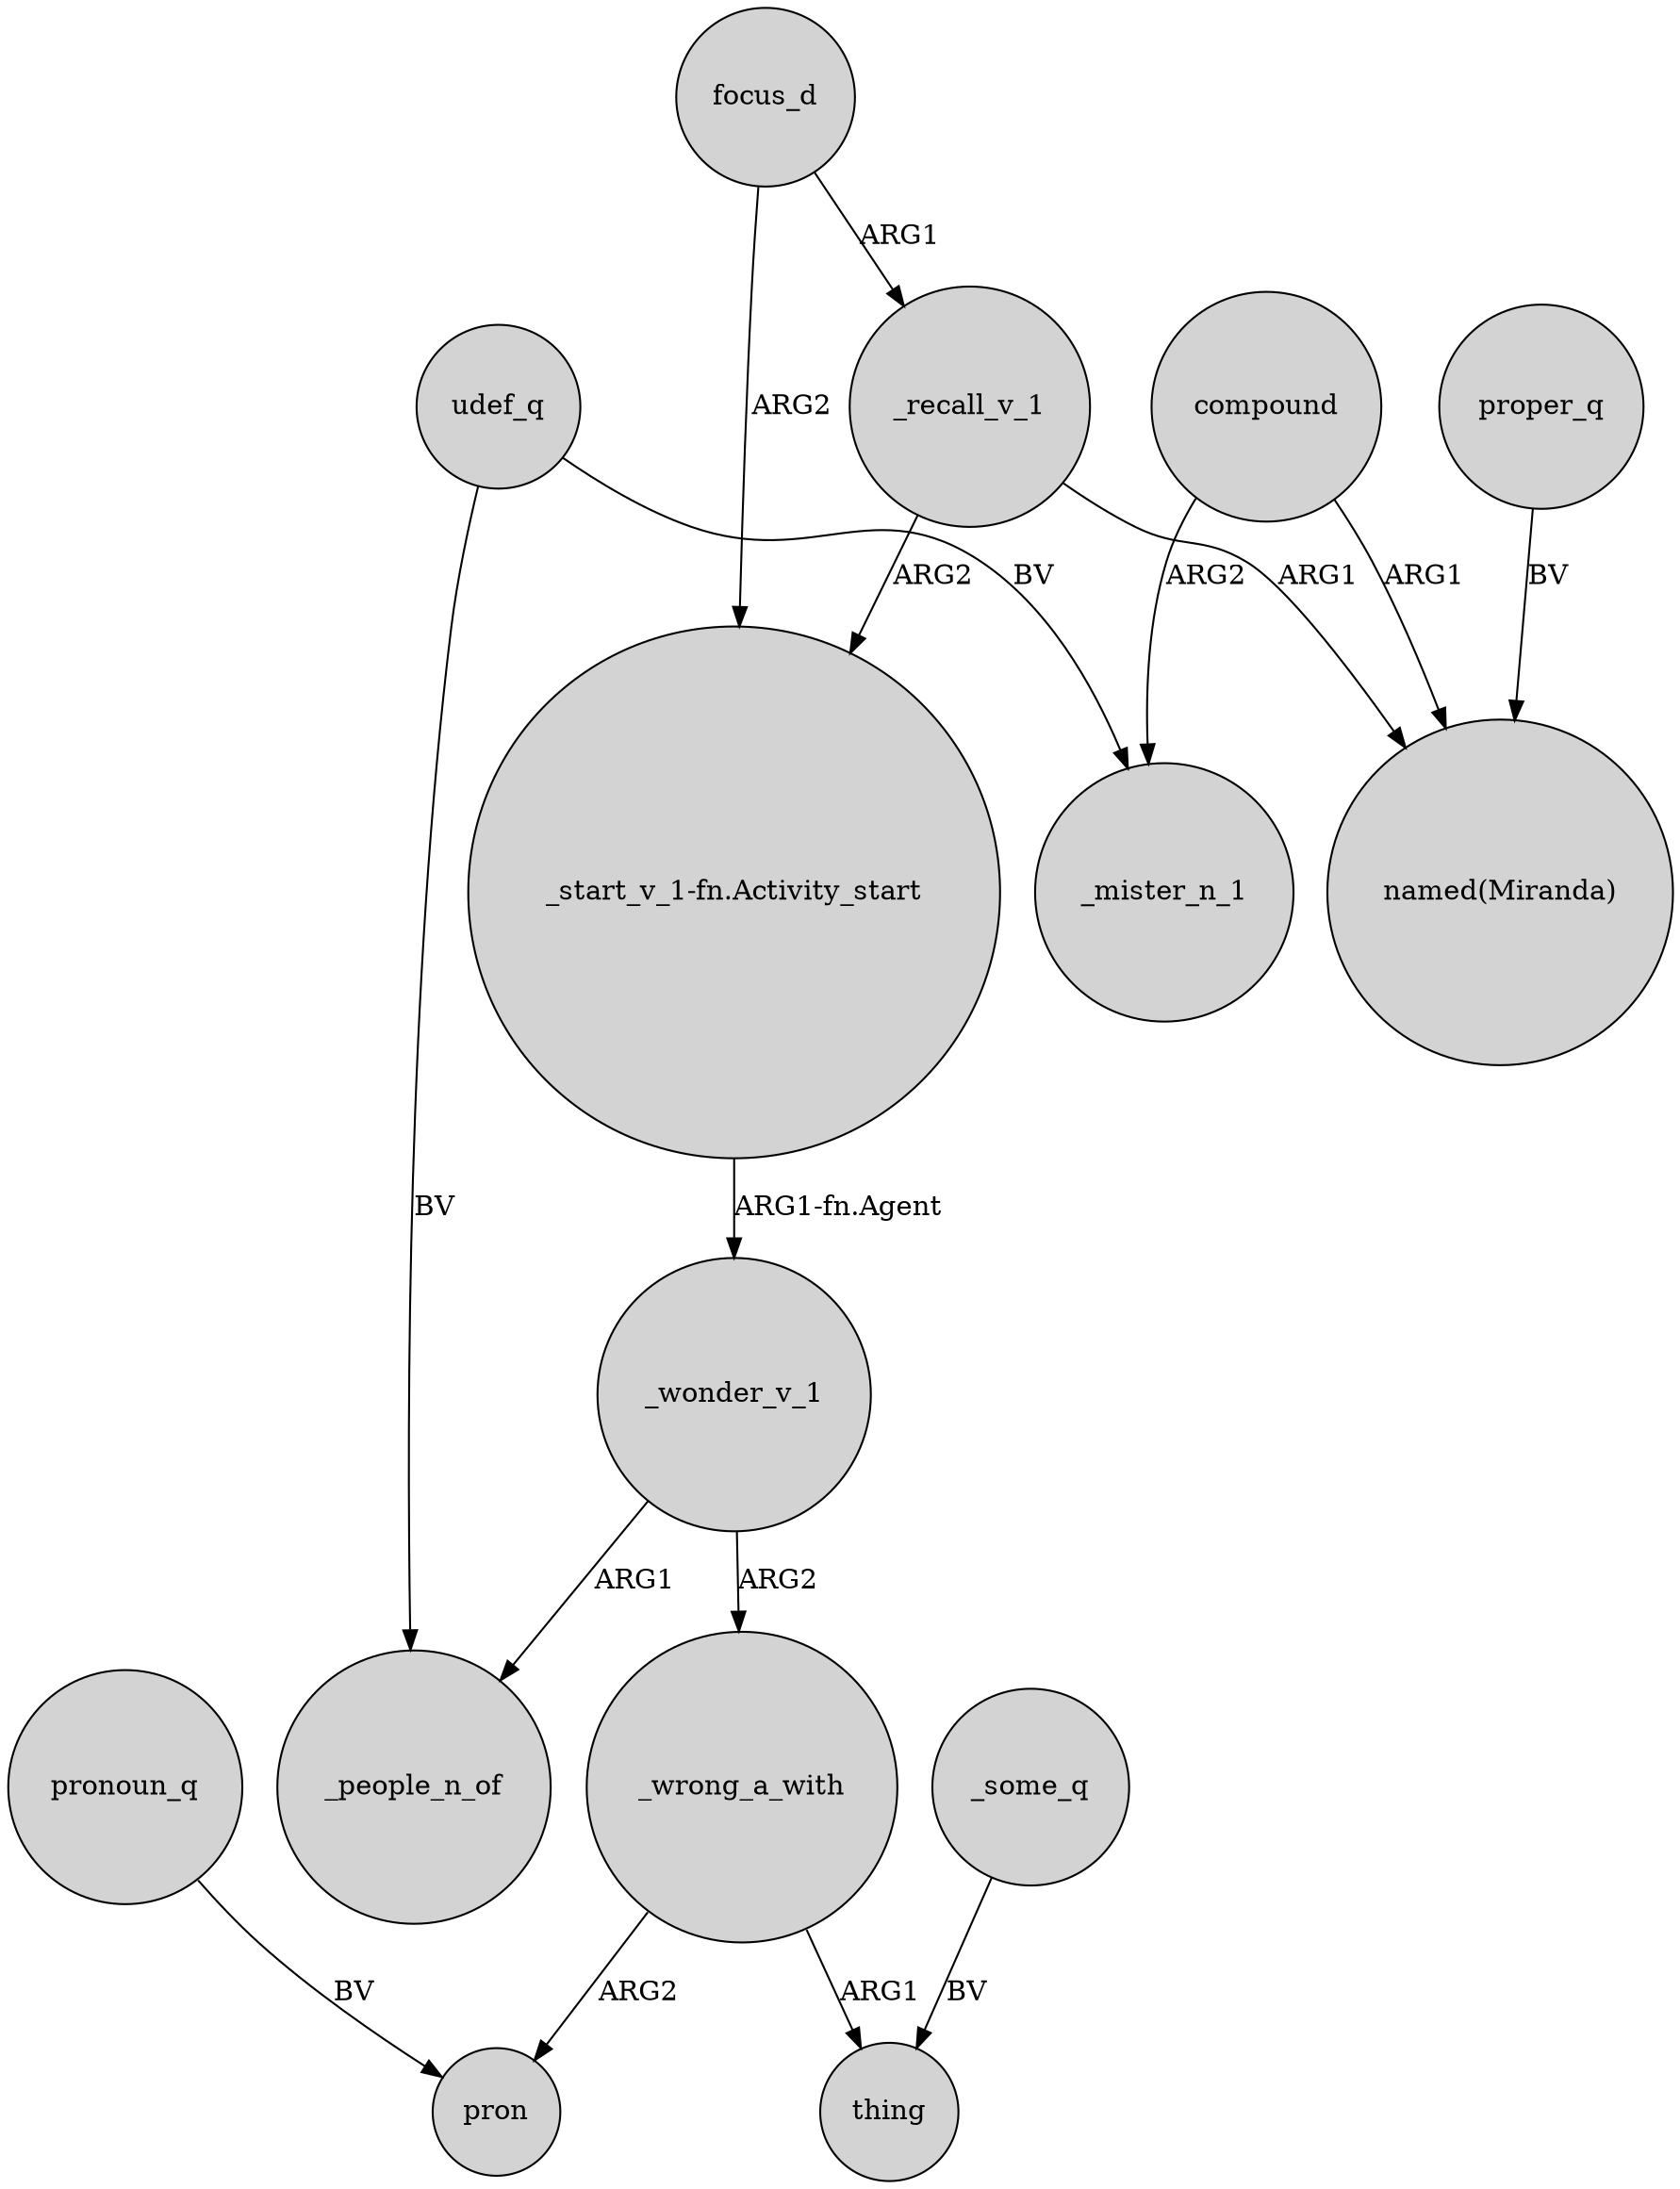 digraph {
	node [shape=circle style=filled]
	focus_d -> _recall_v_1 [label=ARG1]
	"_start_v_1-fn.Activity_start" -> _wonder_v_1 [label="ARG1-fn.Agent"]
	_wonder_v_1 -> _wrong_a_with [label=ARG2]
	_wrong_a_with -> pron [label=ARG2]
	udef_q -> _mister_n_1 [label=BV]
	_recall_v_1 -> "_start_v_1-fn.Activity_start" [label=ARG2]
	proper_q -> "named(Miranda)" [label=BV]
	compound -> "named(Miranda)" [label=ARG1]
	pronoun_q -> pron [label=BV]
	_some_q -> thing [label=BV]
	_recall_v_1 -> "named(Miranda)" [label=ARG1]
	focus_d -> "_start_v_1-fn.Activity_start" [label=ARG2]
	_wonder_v_1 -> _people_n_of [label=ARG1]
	compound -> _mister_n_1 [label=ARG2]
	_wrong_a_with -> thing [label=ARG1]
	udef_q -> _people_n_of [label=BV]
}
